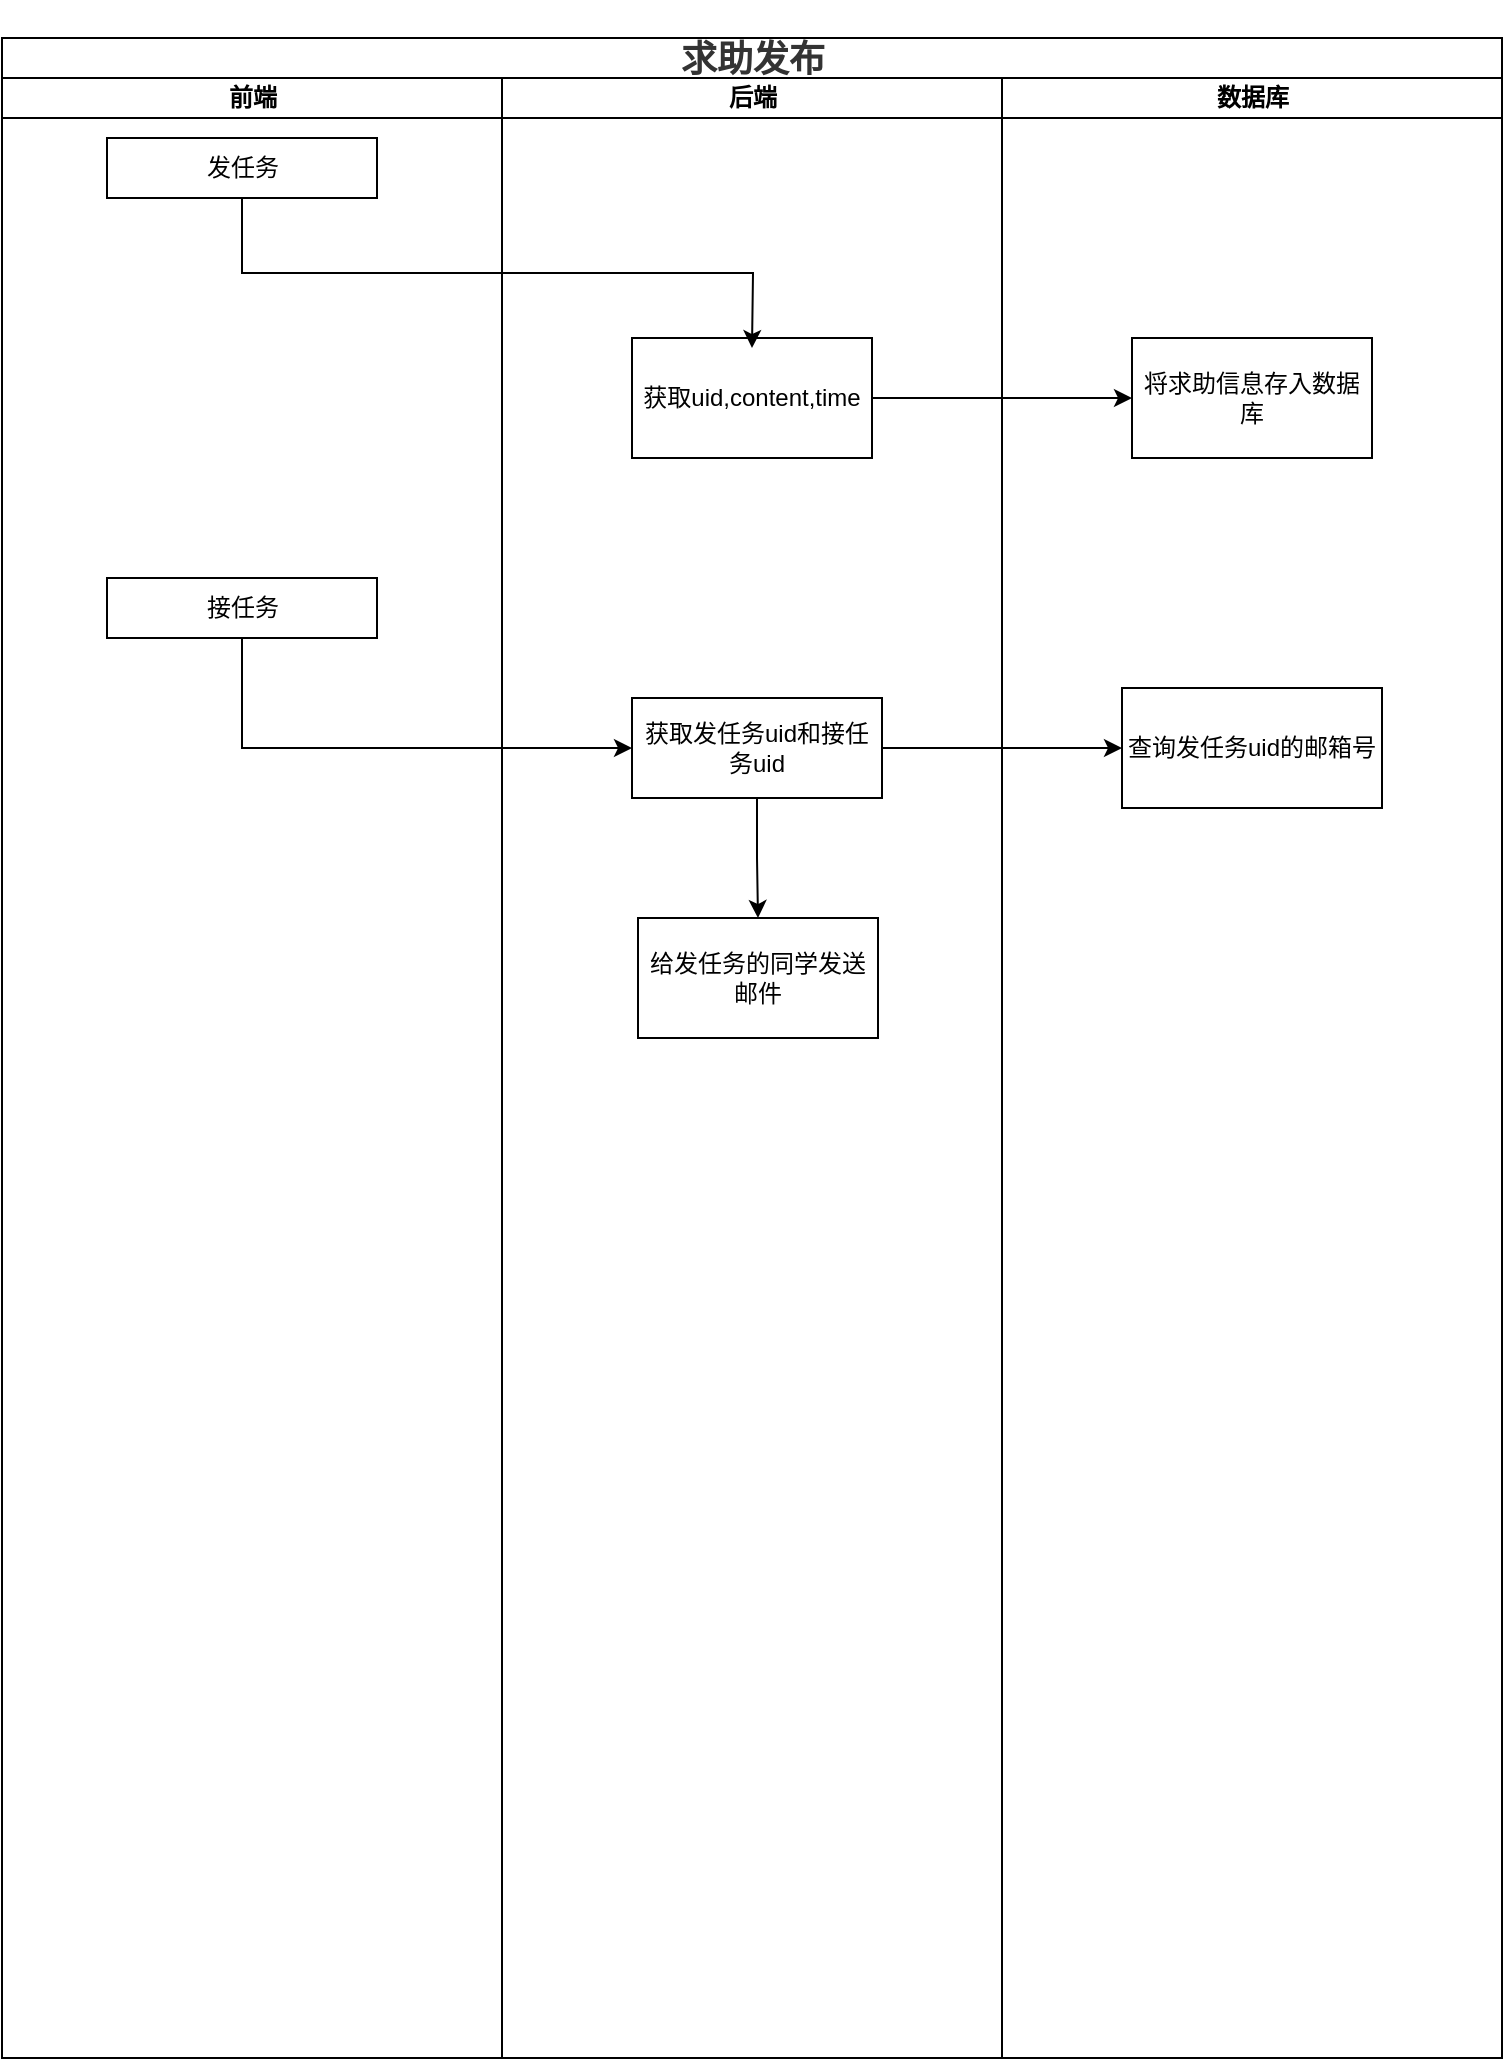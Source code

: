 <mxfile version="15.8.4" type="device"><diagram id="3EMKF4aHvSrmA4T48gD2" name="第 1 页"><mxGraphModel dx="1038" dy="641" grid="1" gridSize="10" guides="1" tooltips="1" connect="1" arrows="1" fold="1" page="1" pageScale="1" pageWidth="827" pageHeight="1169" math="0" shadow="0"><root><mxCell id="0"/><mxCell id="1" parent="0"/><mxCell id="u83t_reqNEMXNQbpmnjy-1" value="&lt;h3 class=&quot;md-end-block md-heading md-focus&quot; style=&quot;box-sizing: border-box ; font-size: 1.5em ; margin-top: 1rem ; margin-bottom: 1rem ; position: relative ; line-height: 1.43 ; cursor: text ; color: rgb(51 , 51 , 51) ; font-family: &amp;#34;open sans&amp;#34; , &amp;#34;clear sans&amp;#34; , &amp;#34;helvetica neue&amp;#34; , &amp;#34;helvetica&amp;#34; , &amp;#34;arial&amp;#34; , &amp;#34;segoe ui emoji&amp;#34; , sans-serif&quot;&gt;&lt;span class=&quot;md-plain md-expand&quot; style=&quot;box-sizing: border-box&quot;&gt;求助发布&lt;/span&gt;&lt;/h3&gt;" style="swimlane;html=1;childLayout=stackLayout;startSize=20;rounded=0;shadow=0;comic=0;labelBackgroundColor=none;strokeWidth=1;fontFamily=Verdana;fontSize=12;align=center;" vertex="1" parent="1"><mxGeometry x="30" y="50" width="750" height="1010" as="geometry"/></mxCell><mxCell id="u83t_reqNEMXNQbpmnjy-2" value="前端" style="swimlane;html=1;startSize=20;" vertex="1" parent="u83t_reqNEMXNQbpmnjy-1"><mxGeometry y="20" width="250" height="990" as="geometry"/></mxCell><mxCell id="u83t_reqNEMXNQbpmnjy-3" value="发任务" style="rounded=0;whiteSpace=wrap;html=1;" vertex="1" parent="u83t_reqNEMXNQbpmnjy-2"><mxGeometry x="52.5" y="30" width="135" height="30" as="geometry"/></mxCell><mxCell id="u83t_reqNEMXNQbpmnjy-28" value="接任务" style="rounded=0;whiteSpace=wrap;html=1;" vertex="1" parent="u83t_reqNEMXNQbpmnjy-2"><mxGeometry x="52.5" y="250" width="135" height="30" as="geometry"/></mxCell><mxCell id="u83t_reqNEMXNQbpmnjy-5" value="后端" style="swimlane;html=1;startSize=20;" vertex="1" parent="u83t_reqNEMXNQbpmnjy-1"><mxGeometry x="250" y="20" width="250" height="990" as="geometry"/></mxCell><mxCell id="u83t_reqNEMXNQbpmnjy-24" value="获取uid,content,time" style="rounded=0;whiteSpace=wrap;html=1;" vertex="1" parent="u83t_reqNEMXNQbpmnjy-5"><mxGeometry x="65" y="130" width="120" height="60" as="geometry"/></mxCell><mxCell id="u83t_reqNEMXNQbpmnjy-33" style="edgeStyle=orthogonalEdgeStyle;rounded=0;orthogonalLoop=1;jettySize=auto;html=1;exitX=0.5;exitY=1;exitDx=0;exitDy=0;entryX=0.5;entryY=0;entryDx=0;entryDy=0;" edge="1" parent="u83t_reqNEMXNQbpmnjy-5" source="u83t_reqNEMXNQbpmnjy-29" target="u83t_reqNEMXNQbpmnjy-32"><mxGeometry relative="1" as="geometry"/></mxCell><mxCell id="u83t_reqNEMXNQbpmnjy-29" value="获取发任务uid和接任务uid" style="rounded=0;whiteSpace=wrap;html=1;" vertex="1" parent="u83t_reqNEMXNQbpmnjy-5"><mxGeometry x="65" y="310" width="125" height="50" as="geometry"/></mxCell><mxCell id="u83t_reqNEMXNQbpmnjy-32" value="给发任务的同学发送邮件" style="rounded=0;whiteSpace=wrap;html=1;" vertex="1" parent="u83t_reqNEMXNQbpmnjy-5"><mxGeometry x="68" y="420" width="120" height="60" as="geometry"/></mxCell><mxCell id="u83t_reqNEMXNQbpmnjy-12" value="数据库" style="swimlane;html=1;startSize=20;" vertex="1" parent="u83t_reqNEMXNQbpmnjy-1"><mxGeometry x="500" y="20" width="250" height="990" as="geometry"/></mxCell><mxCell id="u83t_reqNEMXNQbpmnjy-25" value="将求助信息存入数据库" style="rounded=0;whiteSpace=wrap;html=1;" vertex="1" parent="u83t_reqNEMXNQbpmnjy-12"><mxGeometry x="65" y="130" width="120" height="60" as="geometry"/></mxCell><mxCell id="u83t_reqNEMXNQbpmnjy-30" value="查询发任务uid的邮箱号" style="rounded=0;whiteSpace=wrap;html=1;" vertex="1" parent="u83t_reqNEMXNQbpmnjy-12"><mxGeometry x="60" y="305" width="130" height="60" as="geometry"/></mxCell><mxCell id="u83t_reqNEMXNQbpmnjy-17" style="edgeStyle=orthogonalEdgeStyle;rounded=0;orthogonalLoop=1;jettySize=auto;html=1;exitX=0.5;exitY=1;exitDx=0;exitDy=0;entryX=0.5;entryY=0;entryDx=0;entryDy=0;" edge="1" parent="u83t_reqNEMXNQbpmnjy-1" source="u83t_reqNEMXNQbpmnjy-3"><mxGeometry relative="1" as="geometry"><mxPoint x="375" y="155" as="targetPoint"/></mxGeometry></mxCell><mxCell id="u83t_reqNEMXNQbpmnjy-26" style="edgeStyle=orthogonalEdgeStyle;rounded=0;orthogonalLoop=1;jettySize=auto;html=1;exitX=1;exitY=0.5;exitDx=0;exitDy=0;entryX=0;entryY=0.5;entryDx=0;entryDy=0;" edge="1" parent="u83t_reqNEMXNQbpmnjy-1" source="u83t_reqNEMXNQbpmnjy-24" target="u83t_reqNEMXNQbpmnjy-25"><mxGeometry relative="1" as="geometry"/></mxCell><mxCell id="u83t_reqNEMXNQbpmnjy-31" style="edgeStyle=orthogonalEdgeStyle;rounded=0;orthogonalLoop=1;jettySize=auto;html=1;exitX=1;exitY=0.5;exitDx=0;exitDy=0;" edge="1" parent="u83t_reqNEMXNQbpmnjy-1" source="u83t_reqNEMXNQbpmnjy-29" target="u83t_reqNEMXNQbpmnjy-30"><mxGeometry relative="1" as="geometry"/></mxCell><mxCell id="u83t_reqNEMXNQbpmnjy-34" style="edgeStyle=orthogonalEdgeStyle;rounded=0;orthogonalLoop=1;jettySize=auto;html=1;exitX=0.5;exitY=1;exitDx=0;exitDy=0;entryX=0;entryY=0.5;entryDx=0;entryDy=0;" edge="1" parent="u83t_reqNEMXNQbpmnjy-1" source="u83t_reqNEMXNQbpmnjy-28" target="u83t_reqNEMXNQbpmnjy-29"><mxGeometry relative="1" as="geometry"/></mxCell></root></mxGraphModel></diagram></mxfile>